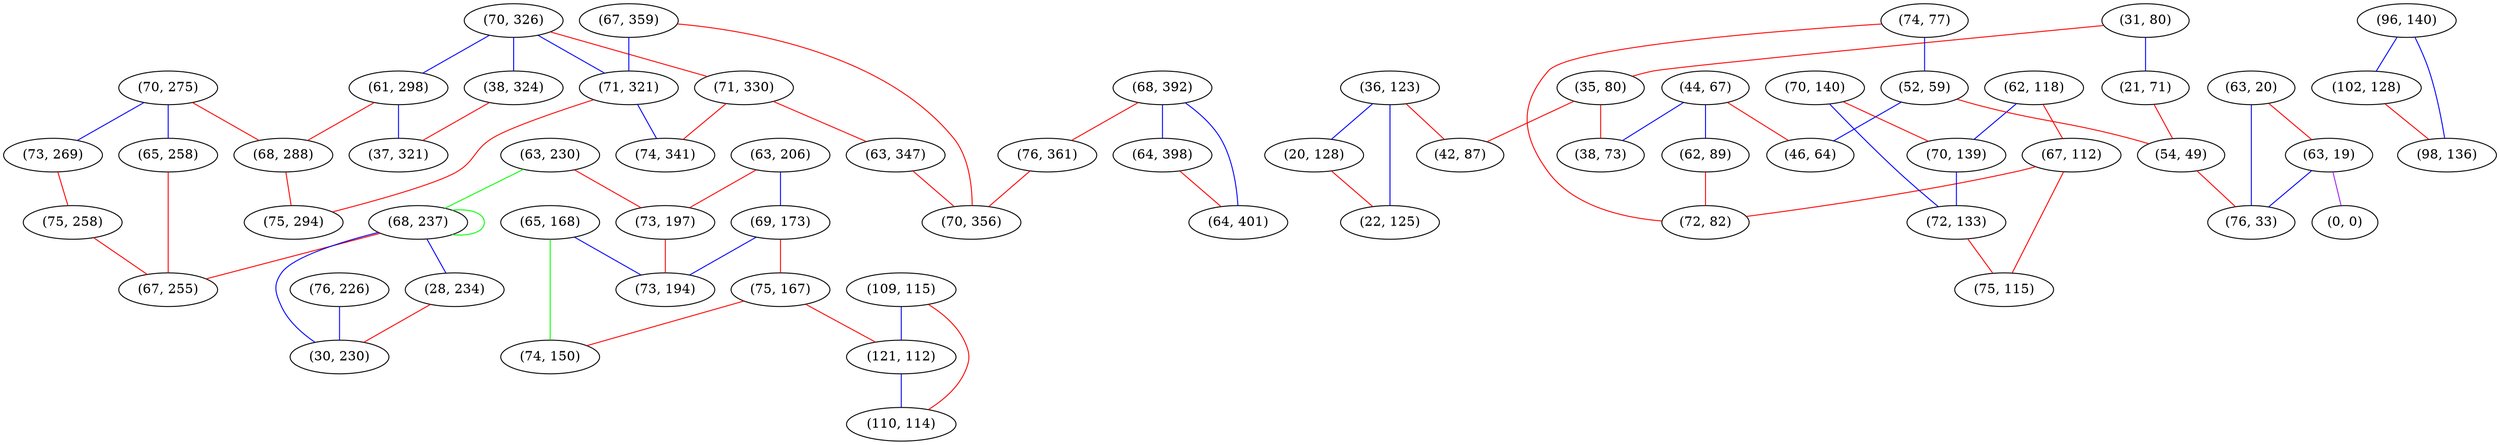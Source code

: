 graph "" {
"(63, 230)";
"(70, 326)";
"(63, 206)";
"(31, 80)";
"(109, 115)";
"(36, 123)";
"(62, 118)";
"(68, 237)";
"(67, 112)";
"(65, 168)";
"(76, 226)";
"(35, 80)";
"(70, 140)";
"(96, 140)";
"(44, 67)";
"(70, 275)";
"(38, 324)";
"(102, 128)";
"(63, 20)";
"(63, 19)";
"(68, 392)";
"(61, 298)";
"(69, 173)";
"(20, 128)";
"(70, 139)";
"(73, 269)";
"(22, 125)";
"(67, 359)";
"(42, 87)";
"(62, 89)";
"(21, 71)";
"(76, 361)";
"(74, 77)";
"(52, 59)";
"(68, 288)";
"(75, 167)";
"(121, 112)";
"(0, 0)";
"(71, 330)";
"(71, 321)";
"(64, 398)";
"(54, 49)";
"(72, 82)";
"(63, 347)";
"(73, 197)";
"(75, 258)";
"(72, 133)";
"(75, 294)";
"(65, 258)";
"(38, 73)";
"(76, 33)";
"(67, 255)";
"(73, 194)";
"(28, 234)";
"(110, 114)";
"(74, 341)";
"(75, 115)";
"(64, 401)";
"(70, 356)";
"(46, 64)";
"(98, 136)";
"(37, 321)";
"(74, 150)";
"(30, 230)";
"(63, 230)" -- "(68, 237)"  [color=green, key=0, weight=2];
"(63, 230)" -- "(73, 197)"  [color=red, key=0, weight=1];
"(70, 326)" -- "(38, 324)"  [color=blue, key=0, weight=3];
"(70, 326)" -- "(61, 298)"  [color=blue, key=0, weight=3];
"(70, 326)" -- "(71, 330)"  [color=red, key=0, weight=1];
"(70, 326)" -- "(71, 321)"  [color=blue, key=0, weight=3];
"(63, 206)" -- "(73, 197)"  [color=red, key=0, weight=1];
"(63, 206)" -- "(69, 173)"  [color=blue, key=0, weight=3];
"(31, 80)" -- "(35, 80)"  [color=red, key=0, weight=1];
"(31, 80)" -- "(21, 71)"  [color=blue, key=0, weight=3];
"(109, 115)" -- "(121, 112)"  [color=blue, key=0, weight=3];
"(109, 115)" -- "(110, 114)"  [color=red, key=0, weight=1];
"(36, 123)" -- "(42, 87)"  [color=red, key=0, weight=1];
"(36, 123)" -- "(22, 125)"  [color=blue, key=0, weight=3];
"(36, 123)" -- "(20, 128)"  [color=blue, key=0, weight=3];
"(62, 118)" -- "(67, 112)"  [color=red, key=0, weight=1];
"(62, 118)" -- "(70, 139)"  [color=blue, key=0, weight=3];
"(68, 237)" -- "(68, 237)"  [color=green, key=0, weight=2];
"(68, 237)" -- "(67, 255)"  [color=red, key=0, weight=1];
"(68, 237)" -- "(30, 230)"  [color=blue, key=0, weight=3];
"(68, 237)" -- "(28, 234)"  [color=blue, key=0, weight=3];
"(67, 112)" -- "(75, 115)"  [color=red, key=0, weight=1];
"(67, 112)" -- "(72, 82)"  [color=red, key=0, weight=1];
"(65, 168)" -- "(73, 194)"  [color=blue, key=0, weight=3];
"(65, 168)" -- "(74, 150)"  [color=green, key=0, weight=2];
"(76, 226)" -- "(30, 230)"  [color=blue, key=0, weight=3];
"(35, 80)" -- "(42, 87)"  [color=red, key=0, weight=1];
"(35, 80)" -- "(38, 73)"  [color=red, key=0, weight=1];
"(70, 140)" -- "(70, 139)"  [color=red, key=0, weight=1];
"(70, 140)" -- "(72, 133)"  [color=blue, key=0, weight=3];
"(96, 140)" -- "(98, 136)"  [color=blue, key=0, weight=3];
"(96, 140)" -- "(102, 128)"  [color=blue, key=0, weight=3];
"(44, 67)" -- "(38, 73)"  [color=blue, key=0, weight=3];
"(44, 67)" -- "(46, 64)"  [color=red, key=0, weight=1];
"(44, 67)" -- "(62, 89)"  [color=blue, key=0, weight=3];
"(70, 275)" -- "(65, 258)"  [color=blue, key=0, weight=3];
"(70, 275)" -- "(73, 269)"  [color=blue, key=0, weight=3];
"(70, 275)" -- "(68, 288)"  [color=red, key=0, weight=1];
"(38, 324)" -- "(37, 321)"  [color=red, key=0, weight=1];
"(102, 128)" -- "(98, 136)"  [color=red, key=0, weight=1];
"(63, 20)" -- "(63, 19)"  [color=red, key=0, weight=1];
"(63, 20)" -- "(76, 33)"  [color=blue, key=0, weight=3];
"(63, 19)" -- "(0, 0)"  [color=purple, key=0, weight=4];
"(63, 19)" -- "(76, 33)"  [color=blue, key=0, weight=3];
"(68, 392)" -- "(64, 401)"  [color=blue, key=0, weight=3];
"(68, 392)" -- "(64, 398)"  [color=blue, key=0, weight=3];
"(68, 392)" -- "(76, 361)"  [color=red, key=0, weight=1];
"(61, 298)" -- "(37, 321)"  [color=blue, key=0, weight=3];
"(61, 298)" -- "(68, 288)"  [color=red, key=0, weight=1];
"(69, 173)" -- "(73, 194)"  [color=blue, key=0, weight=3];
"(69, 173)" -- "(75, 167)"  [color=red, key=0, weight=1];
"(20, 128)" -- "(22, 125)"  [color=red, key=0, weight=1];
"(70, 139)" -- "(72, 133)"  [color=blue, key=0, weight=3];
"(73, 269)" -- "(75, 258)"  [color=red, key=0, weight=1];
"(67, 359)" -- "(70, 356)"  [color=red, key=0, weight=1];
"(67, 359)" -- "(71, 321)"  [color=blue, key=0, weight=3];
"(62, 89)" -- "(72, 82)"  [color=red, key=0, weight=1];
"(21, 71)" -- "(54, 49)"  [color=red, key=0, weight=1];
"(76, 361)" -- "(70, 356)"  [color=red, key=0, weight=1];
"(74, 77)" -- "(72, 82)"  [color=red, key=0, weight=1];
"(74, 77)" -- "(52, 59)"  [color=blue, key=0, weight=3];
"(52, 59)" -- "(54, 49)"  [color=red, key=0, weight=1];
"(52, 59)" -- "(46, 64)"  [color=blue, key=0, weight=3];
"(68, 288)" -- "(75, 294)"  [color=red, key=0, weight=1];
"(75, 167)" -- "(121, 112)"  [color=red, key=0, weight=1];
"(75, 167)" -- "(74, 150)"  [color=red, key=0, weight=1];
"(121, 112)" -- "(110, 114)"  [color=blue, key=0, weight=3];
"(71, 330)" -- "(63, 347)"  [color=red, key=0, weight=1];
"(71, 330)" -- "(74, 341)"  [color=red, key=0, weight=1];
"(71, 321)" -- "(74, 341)"  [color=blue, key=0, weight=3];
"(71, 321)" -- "(75, 294)"  [color=red, key=0, weight=1];
"(64, 398)" -- "(64, 401)"  [color=red, key=0, weight=1];
"(54, 49)" -- "(76, 33)"  [color=red, key=0, weight=1];
"(63, 347)" -- "(70, 356)"  [color=red, key=0, weight=1];
"(73, 197)" -- "(73, 194)"  [color=red, key=0, weight=1];
"(75, 258)" -- "(67, 255)"  [color=red, key=0, weight=1];
"(72, 133)" -- "(75, 115)"  [color=red, key=0, weight=1];
"(65, 258)" -- "(67, 255)"  [color=red, key=0, weight=1];
"(28, 234)" -- "(30, 230)"  [color=red, key=0, weight=1];
}

